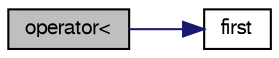 digraph "operator&lt;"
{
  bgcolor="transparent";
  edge [fontname="FreeSans",fontsize="10",labelfontname="FreeSans",labelfontsize="10"];
  node [fontname="FreeSans",fontsize="10",shape=record];
  rankdir="LR";
  Node77 [label="operator\<",height=0.2,width=0.4,color="black", fillcolor="grey75", style="filled", fontcolor="black"];
  Node77 -> Node78 [color="midnightblue",fontsize="10",style="solid",fontname="FreeSans"];
  Node78 [label="first",height=0.2,width=0.4,color="black",URL="$a28142.html#a738c052b6c0f0818e63a823f55c43810",tooltip="The (inclusive) lower value of the range. "];
}
